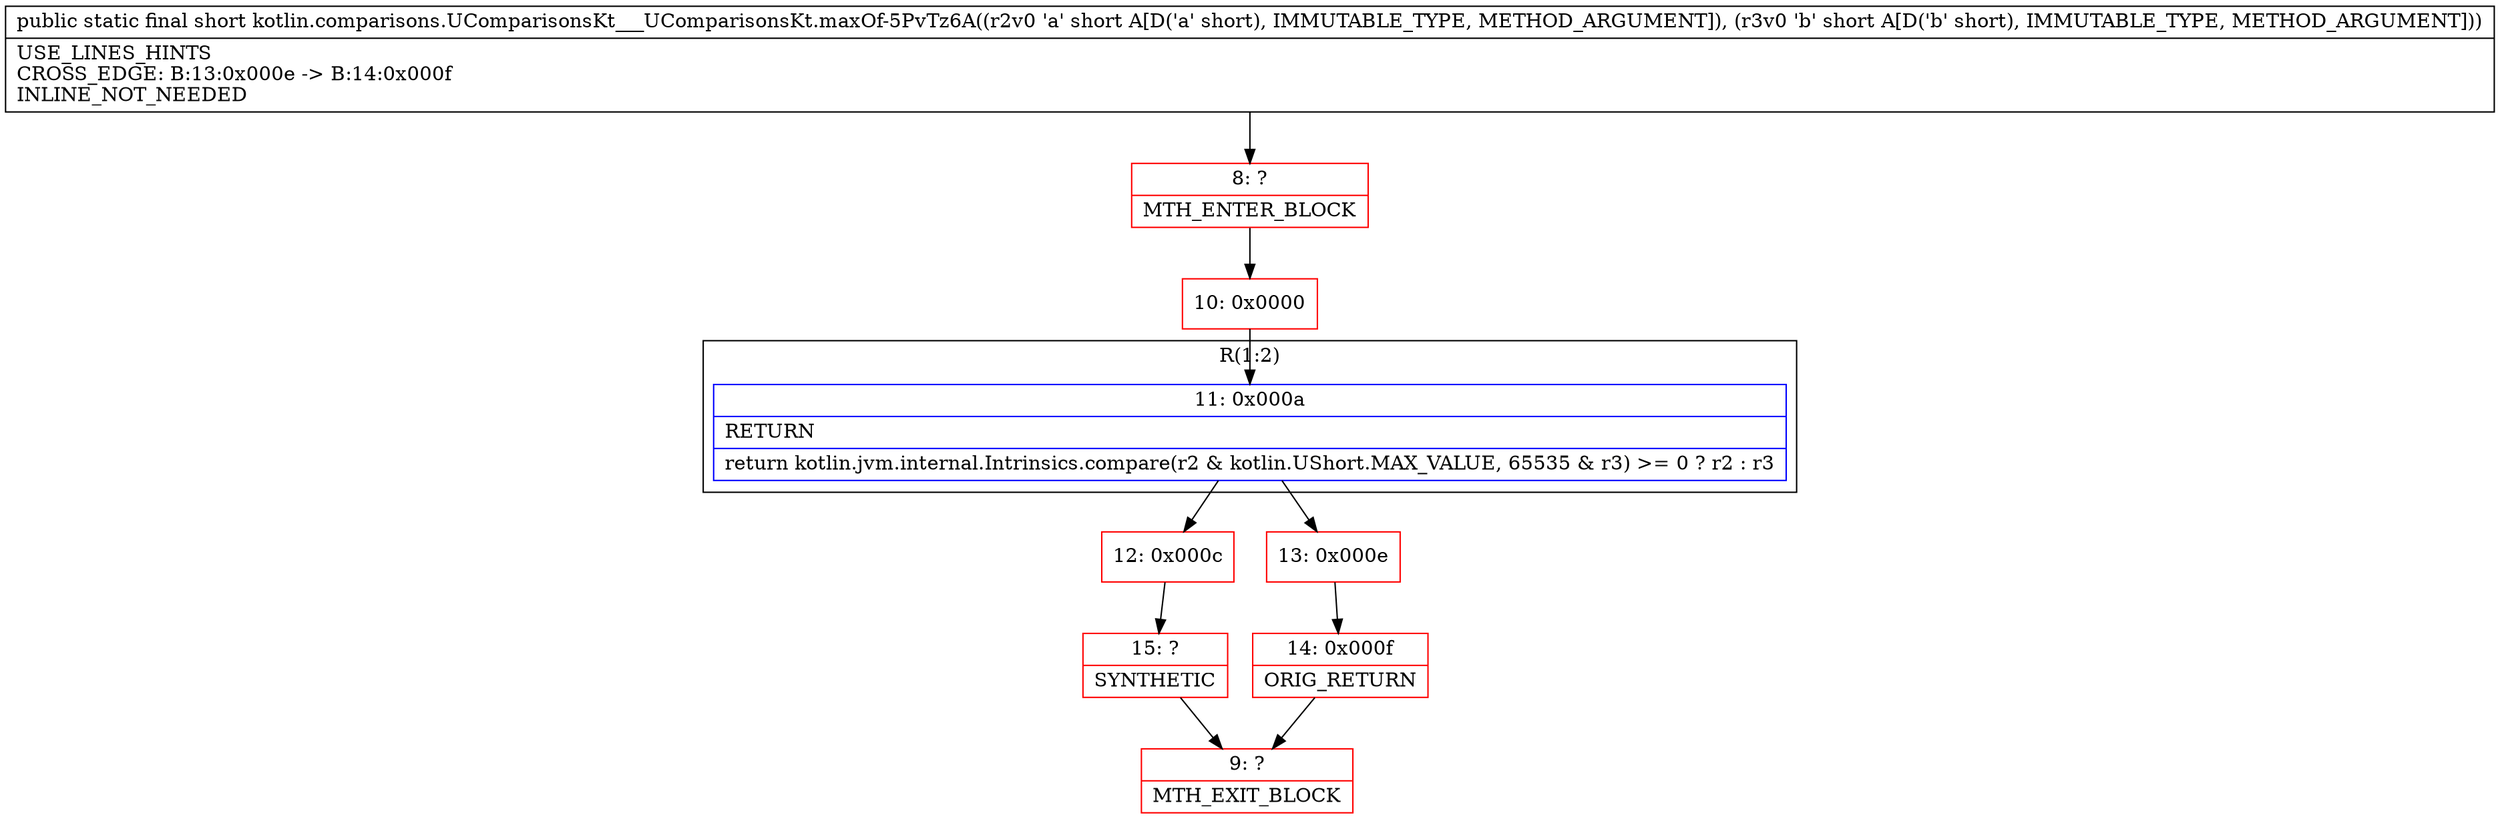 digraph "CFG forkotlin.comparisons.UComparisonsKt___UComparisonsKt.maxOf\-5PvTz6A(SS)S" {
subgraph cluster_Region_923685083 {
label = "R(1:2)";
node [shape=record,color=blue];
Node_11 [shape=record,label="{11\:\ 0x000a|RETURN\l|return kotlin.jvm.internal.Intrinsics.compare(r2 & kotlin.UShort.MAX_VALUE, 65535 & r3) \>= 0 ? r2 : r3\l}"];
}
Node_8 [shape=record,color=red,label="{8\:\ ?|MTH_ENTER_BLOCK\l}"];
Node_10 [shape=record,color=red,label="{10\:\ 0x0000}"];
Node_12 [shape=record,color=red,label="{12\:\ 0x000c}"];
Node_15 [shape=record,color=red,label="{15\:\ ?|SYNTHETIC\l}"];
Node_9 [shape=record,color=red,label="{9\:\ ?|MTH_EXIT_BLOCK\l}"];
Node_13 [shape=record,color=red,label="{13\:\ 0x000e}"];
Node_14 [shape=record,color=red,label="{14\:\ 0x000f|ORIG_RETURN\l}"];
MethodNode[shape=record,label="{public static final short kotlin.comparisons.UComparisonsKt___UComparisonsKt.maxOf\-5PvTz6A((r2v0 'a' short A[D('a' short), IMMUTABLE_TYPE, METHOD_ARGUMENT]), (r3v0 'b' short A[D('b' short), IMMUTABLE_TYPE, METHOD_ARGUMENT]))  | USE_LINES_HINTS\lCROSS_EDGE: B:13:0x000e \-\> B:14:0x000f\lINLINE_NOT_NEEDED\l}"];
MethodNode -> Node_8;Node_11 -> Node_12;
Node_11 -> Node_13;
Node_8 -> Node_10;
Node_10 -> Node_11;
Node_12 -> Node_15;
Node_15 -> Node_9;
Node_13 -> Node_14;
Node_14 -> Node_9;
}

